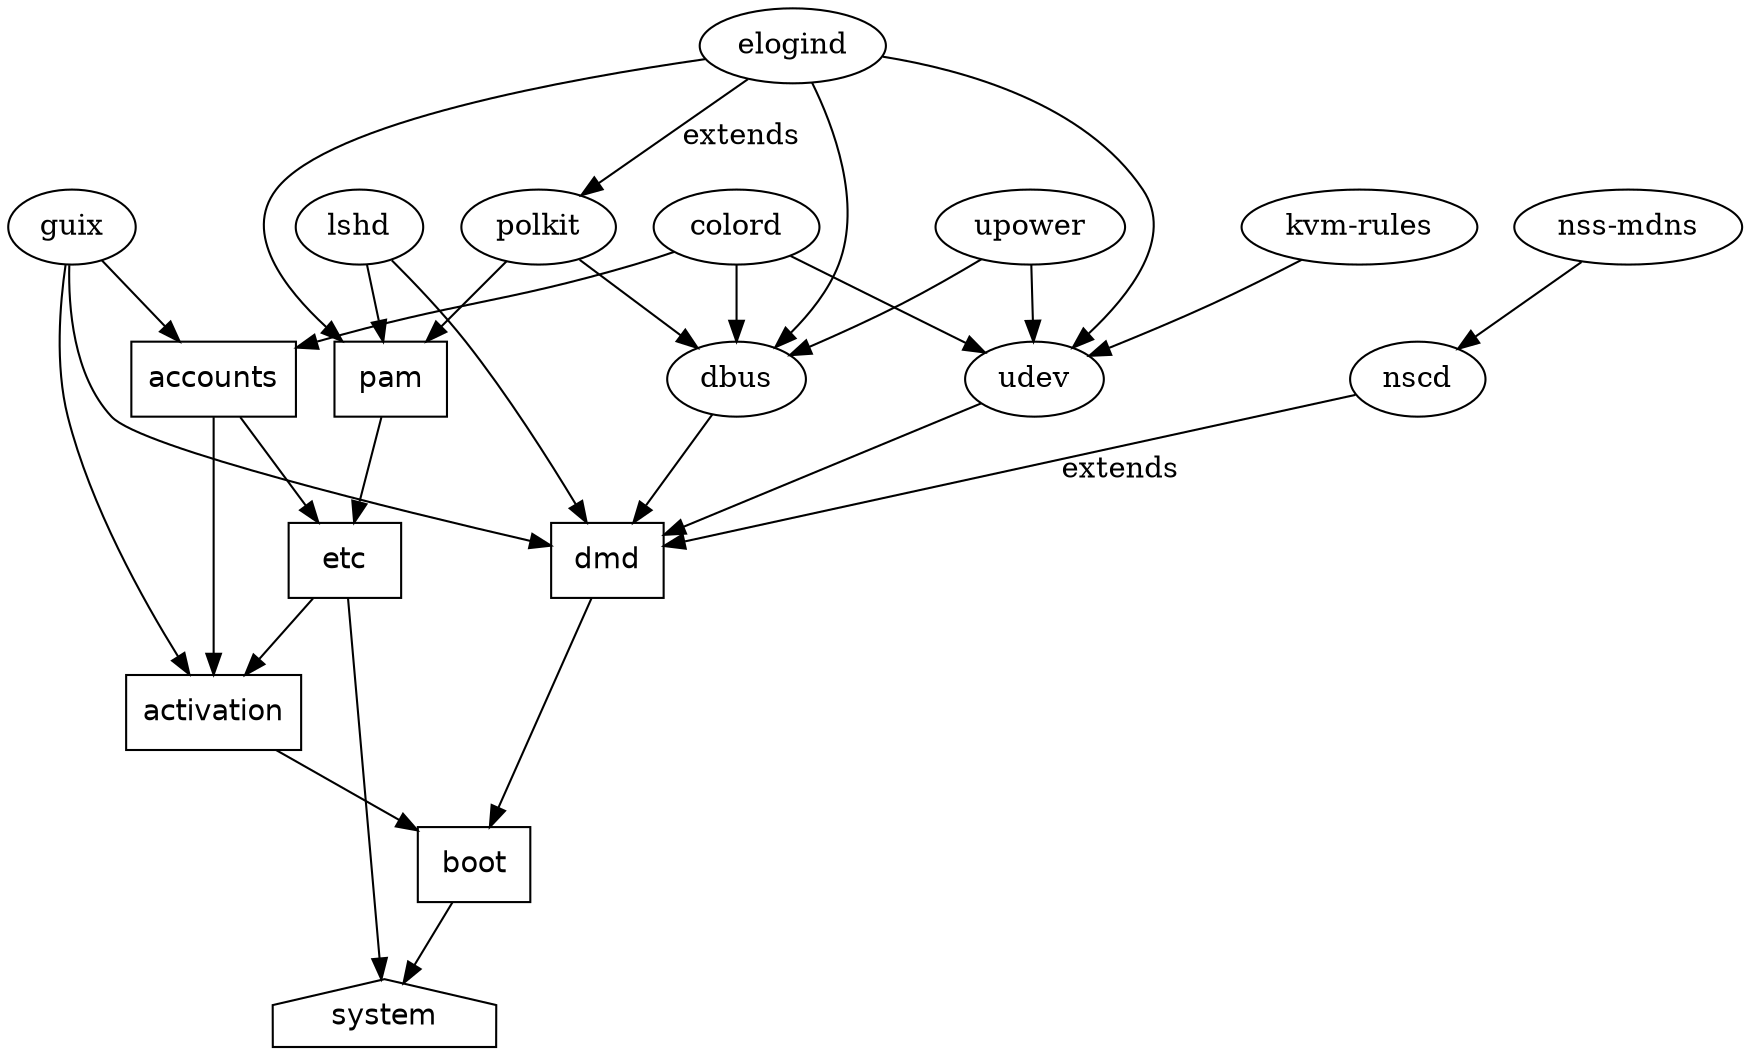 digraph "Service Type Dependencies" {
  dmd [shape = box, fontname = Helvetica];
  pam [shape = box, fontname = Helvetica];
  etc [shape = box, fontname = Helvetica];
  accounts [shape = box, fontname = Helvetica];
  activation [shape = box, fontname = Helvetica];
  boot [shape = box, fontname = Helvetica];
  system [shape = house, fontname = Helvetica];
  lshd -> dmd;
  lshd -> pam;
  udev -> dmd;
  nscd -> dmd [label = "extends"];
  "nss-mdns" -> nscd;
  "kvm-rules" -> udev;
  colord -> udev;
  dbus -> dmd;
  colord -> dbus;
  upower -> udev;
  upower -> dbus;
  polkit -> dbus;
  polkit -> pam;
  elogind -> dbus;
  elogind -> udev;
  elogind -> polkit [label = "extends"];
  dmd -> boot;
  colord -> accounts;
  accounts -> activation;
  accounts -> etc;
  etc -> activation;
  activation -> boot;
  pam -> etc;
  elogind -> pam;
  guix -> dmd;
  guix -> activation;
  guix -> accounts;
  boot -> system;
  etc -> system;
}

